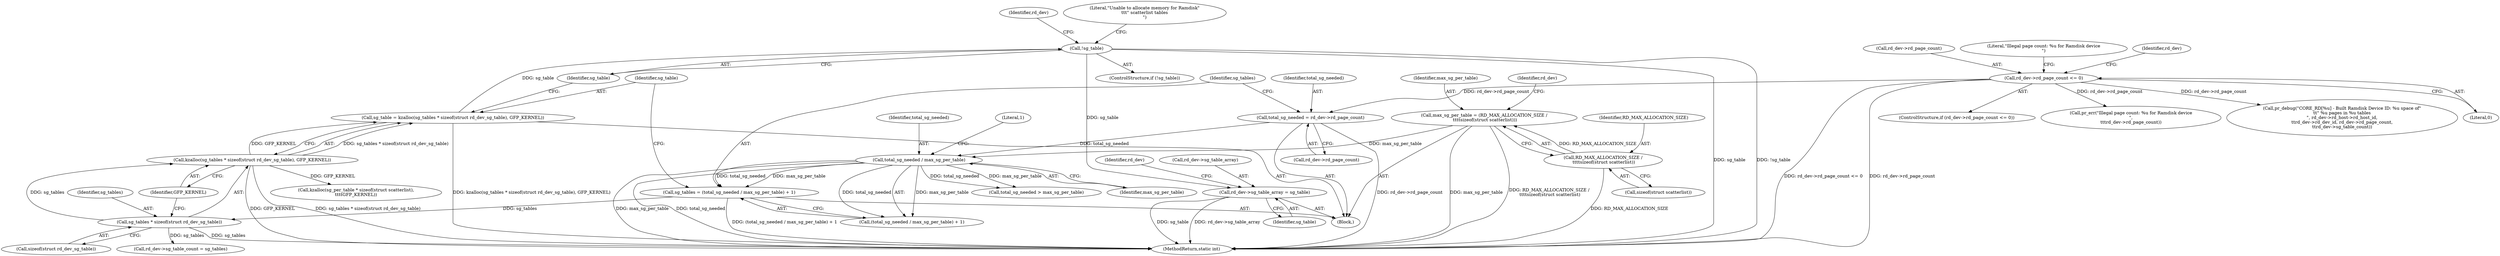 digraph "1_linux_4442dc8a92b8f9ad8ee9e7f8438f4c04c03a22dc@pointer" {
"1000178" [label="(Call,rd_dev->sg_table_array = sg_table)"];
"1000170" [label="(Call,!sg_table)"];
"1000161" [label="(Call,sg_table = kzalloc(sg_tables * sizeof(struct rd_dev_sg_table), GFP_KERNEL))"];
"1000163" [label="(Call,kzalloc(sg_tables * sizeof(struct rd_dev_sg_table), GFP_KERNEL))"];
"1000164" [label="(Call,sg_tables * sizeof(struct rd_dev_sg_table))"];
"1000154" [label="(Call,sg_tables = (total_sg_needed / max_sg_per_table) + 1)"];
"1000157" [label="(Call,total_sg_needed / max_sg_per_table)"];
"1000149" [label="(Call,total_sg_needed = rd_dev->rd_page_count)"];
"1000127" [label="(Call,rd_dev->rd_page_count <= 0)"];
"1000117" [label="(Call,max_sg_per_table = (RD_MAX_ALLOCATION_SIZE /\n \t\t\t\tsizeof(struct scatterlist)))"];
"1000119" [label="(Call,RD_MAX_ALLOCATION_SIZE /\n \t\t\t\tsizeof(struct scatterlist))"];
"1000180" [label="(Identifier,rd_dev)"];
"1000157" [label="(Call,total_sg_needed / max_sg_per_table)"];
"1000201" [label="(Call,kzalloc(sg_per_table * sizeof(struct scatterlist),\n\t\t\t\tGFP_KERNEL))"];
"1000169" [label="(ControlStructure,if (!sg_table))"];
"1000134" [label="(Literal,\"Illegal page count: %u for Ramdisk device\n\")"];
"1000166" [label="(Call,sizeof(struct rd_dev_sg_table))"];
"1000160" [label="(Literal,1)"];
"1000179" [label="(Call,rd_dev->sg_table_array)"];
"1000151" [label="(Call,rd_dev->rd_page_count)"];
"1000117" [label="(Call,max_sg_per_table = (RD_MAX_ALLOCATION_SIZE /\n \t\t\t\tsizeof(struct scatterlist)))"];
"1000133" [label="(Call,pr_err(\"Illegal page count: %u for Ramdisk device\n\",\n\t\t\trd_dev->rd_page_count))"];
"1000165" [label="(Identifier,sg_tables)"];
"1000174" [label="(Literal,\"Unable to allocate memory for Ramdisk\"\n\t\t\t\" scatterlist tables\n\")"];
"1000178" [label="(Call,rd_dev->sg_table_array = sg_table)"];
"1000161" [label="(Call,sg_table = kzalloc(sg_tables * sizeof(struct rd_dev_sg_table), GFP_KERNEL))"];
"1000120" [label="(Identifier,RD_MAX_ALLOCATION_SIZE)"];
"1000127" [label="(Call,rd_dev->rd_page_count <= 0)"];
"1000144" [label="(Identifier,rd_dev)"];
"1000295" [label="(Call,pr_debug(\"CORE_RD[%u] - Built Ramdisk Device ID: %u space of\"\n\t\t\" %u pages in %u tables\n\", rd_dev->rd_host->rd_host_id,\n\t\trd_dev->rd_dev_id, rd_dev->rd_page_count,\n\t\trd_dev->sg_table_count))"];
"1000131" [label="(Literal,0)"];
"1000313" [label="(MethodReturn,static int)"];
"1000164" [label="(Call,sg_tables * sizeof(struct rd_dev_sg_table))"];
"1000163" [label="(Call,kzalloc(sg_tables * sizeof(struct rd_dev_sg_table), GFP_KERNEL))"];
"1000103" [label="(Block,)"];
"1000159" [label="(Identifier,max_sg_per_table)"];
"1000156" [label="(Call,(total_sg_needed / max_sg_per_table) + 1)"];
"1000185" [label="(Identifier,rd_dev)"];
"1000194" [label="(Call,total_sg_needed > max_sg_per_table)"];
"1000170" [label="(Call,!sg_table)"];
"1000150" [label="(Identifier,total_sg_needed)"];
"1000118" [label="(Identifier,max_sg_per_table)"];
"1000158" [label="(Identifier,total_sg_needed)"];
"1000182" [label="(Identifier,sg_table)"];
"1000121" [label="(Call,sizeof(struct scatterlist))"];
"1000171" [label="(Identifier,sg_table)"];
"1000168" [label="(Identifier,GFP_KERNEL)"];
"1000119" [label="(Call,RD_MAX_ALLOCATION_SIZE /\n \t\t\t\tsizeof(struct scatterlist))"];
"1000183" [label="(Call,rd_dev->sg_table_count = sg_tables)"];
"1000155" [label="(Identifier,sg_tables)"];
"1000162" [label="(Identifier,sg_table)"];
"1000149" [label="(Call,total_sg_needed = rd_dev->rd_page_count)"];
"1000129" [label="(Identifier,rd_dev)"];
"1000126" [label="(ControlStructure,if (rd_dev->rd_page_count <= 0))"];
"1000154" [label="(Call,sg_tables = (total_sg_needed / max_sg_per_table) + 1)"];
"1000128" [label="(Call,rd_dev->rd_page_count)"];
"1000178" -> "1000103"  [label="AST: "];
"1000178" -> "1000182"  [label="CFG: "];
"1000179" -> "1000178"  [label="AST: "];
"1000182" -> "1000178"  [label="AST: "];
"1000185" -> "1000178"  [label="CFG: "];
"1000178" -> "1000313"  [label="DDG: rd_dev->sg_table_array"];
"1000178" -> "1000313"  [label="DDG: sg_table"];
"1000170" -> "1000178"  [label="DDG: sg_table"];
"1000170" -> "1000169"  [label="AST: "];
"1000170" -> "1000171"  [label="CFG: "];
"1000171" -> "1000170"  [label="AST: "];
"1000174" -> "1000170"  [label="CFG: "];
"1000180" -> "1000170"  [label="CFG: "];
"1000170" -> "1000313"  [label="DDG: sg_table"];
"1000170" -> "1000313"  [label="DDG: !sg_table"];
"1000161" -> "1000170"  [label="DDG: sg_table"];
"1000161" -> "1000103"  [label="AST: "];
"1000161" -> "1000163"  [label="CFG: "];
"1000162" -> "1000161"  [label="AST: "];
"1000163" -> "1000161"  [label="AST: "];
"1000171" -> "1000161"  [label="CFG: "];
"1000161" -> "1000313"  [label="DDG: kzalloc(sg_tables * sizeof(struct rd_dev_sg_table), GFP_KERNEL)"];
"1000163" -> "1000161"  [label="DDG: sg_tables * sizeof(struct rd_dev_sg_table)"];
"1000163" -> "1000161"  [label="DDG: GFP_KERNEL"];
"1000163" -> "1000168"  [label="CFG: "];
"1000164" -> "1000163"  [label="AST: "];
"1000168" -> "1000163"  [label="AST: "];
"1000163" -> "1000313"  [label="DDG: GFP_KERNEL"];
"1000163" -> "1000313"  [label="DDG: sg_tables * sizeof(struct rd_dev_sg_table)"];
"1000164" -> "1000163"  [label="DDG: sg_tables"];
"1000163" -> "1000201"  [label="DDG: GFP_KERNEL"];
"1000164" -> "1000166"  [label="CFG: "];
"1000165" -> "1000164"  [label="AST: "];
"1000166" -> "1000164"  [label="AST: "];
"1000168" -> "1000164"  [label="CFG: "];
"1000164" -> "1000313"  [label="DDG: sg_tables"];
"1000154" -> "1000164"  [label="DDG: sg_tables"];
"1000164" -> "1000183"  [label="DDG: sg_tables"];
"1000154" -> "1000103"  [label="AST: "];
"1000154" -> "1000156"  [label="CFG: "];
"1000155" -> "1000154"  [label="AST: "];
"1000156" -> "1000154"  [label="AST: "];
"1000162" -> "1000154"  [label="CFG: "];
"1000154" -> "1000313"  [label="DDG: (total_sg_needed / max_sg_per_table) + 1"];
"1000157" -> "1000154"  [label="DDG: total_sg_needed"];
"1000157" -> "1000154"  [label="DDG: max_sg_per_table"];
"1000157" -> "1000156"  [label="AST: "];
"1000157" -> "1000159"  [label="CFG: "];
"1000158" -> "1000157"  [label="AST: "];
"1000159" -> "1000157"  [label="AST: "];
"1000160" -> "1000157"  [label="CFG: "];
"1000157" -> "1000313"  [label="DDG: max_sg_per_table"];
"1000157" -> "1000313"  [label="DDG: total_sg_needed"];
"1000157" -> "1000156"  [label="DDG: total_sg_needed"];
"1000157" -> "1000156"  [label="DDG: max_sg_per_table"];
"1000149" -> "1000157"  [label="DDG: total_sg_needed"];
"1000117" -> "1000157"  [label="DDG: max_sg_per_table"];
"1000157" -> "1000194"  [label="DDG: total_sg_needed"];
"1000157" -> "1000194"  [label="DDG: max_sg_per_table"];
"1000149" -> "1000103"  [label="AST: "];
"1000149" -> "1000151"  [label="CFG: "];
"1000150" -> "1000149"  [label="AST: "];
"1000151" -> "1000149"  [label="AST: "];
"1000155" -> "1000149"  [label="CFG: "];
"1000149" -> "1000313"  [label="DDG: rd_dev->rd_page_count"];
"1000127" -> "1000149"  [label="DDG: rd_dev->rd_page_count"];
"1000127" -> "1000126"  [label="AST: "];
"1000127" -> "1000131"  [label="CFG: "];
"1000128" -> "1000127"  [label="AST: "];
"1000131" -> "1000127"  [label="AST: "];
"1000134" -> "1000127"  [label="CFG: "];
"1000144" -> "1000127"  [label="CFG: "];
"1000127" -> "1000313"  [label="DDG: rd_dev->rd_page_count <= 0"];
"1000127" -> "1000313"  [label="DDG: rd_dev->rd_page_count"];
"1000127" -> "1000133"  [label="DDG: rd_dev->rd_page_count"];
"1000127" -> "1000295"  [label="DDG: rd_dev->rd_page_count"];
"1000117" -> "1000103"  [label="AST: "];
"1000117" -> "1000119"  [label="CFG: "];
"1000118" -> "1000117"  [label="AST: "];
"1000119" -> "1000117"  [label="AST: "];
"1000129" -> "1000117"  [label="CFG: "];
"1000117" -> "1000313"  [label="DDG: max_sg_per_table"];
"1000117" -> "1000313"  [label="DDG: RD_MAX_ALLOCATION_SIZE /\n \t\t\t\tsizeof(struct scatterlist)"];
"1000119" -> "1000117"  [label="DDG: RD_MAX_ALLOCATION_SIZE"];
"1000119" -> "1000121"  [label="CFG: "];
"1000120" -> "1000119"  [label="AST: "];
"1000121" -> "1000119"  [label="AST: "];
"1000119" -> "1000313"  [label="DDG: RD_MAX_ALLOCATION_SIZE"];
}
